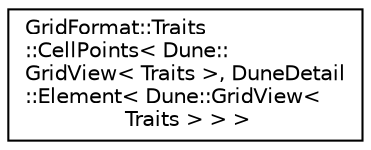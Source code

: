 digraph "Graphical Class Hierarchy"
{
 // LATEX_PDF_SIZE
  edge [fontname="Helvetica",fontsize="10",labelfontname="Helvetica",labelfontsize="10"];
  node [fontname="Helvetica",fontsize="10",shape=record];
  rankdir="LR";
  Node0 [label="GridFormat::Traits\l::CellPoints\< Dune::\lGridView\< Traits \>, DuneDetail\l::Element\< Dune::GridView\<\l Traits \> \> \>",height=0.2,width=0.4,color="black", fillcolor="white", style="filled",URL="$structGridFormat_1_1Traits_1_1CellPoints_3_01Dune_1_1GridView_3_01Traits_01_4_00_01DuneDetail_1_e589cfc75a52019bf0ee3db3dbd5361e.html",tooltip=" "];
}
